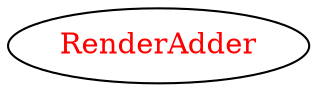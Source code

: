 digraph dependencyGraph {
 concentrate=true;
 ranksep="2.0";
 rankdir="LR"; 
 splines="ortho";
"RenderAdder" [fontcolor="red"];
}